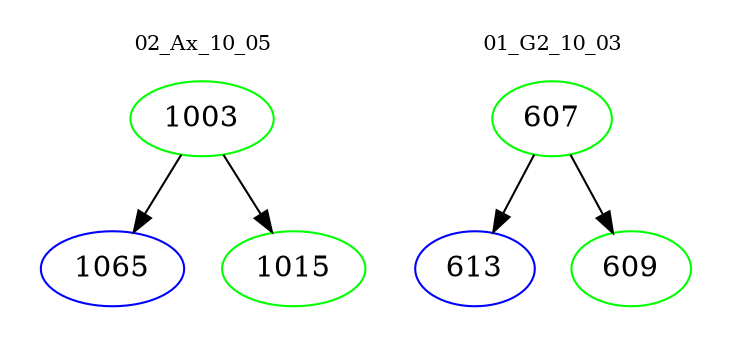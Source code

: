 digraph{
subgraph cluster_0 {
color = white
label = "02_Ax_10_05";
fontsize=10;
T0_1003 [label="1003", color="green"]
T0_1003 -> T0_1065 [color="black"]
T0_1065 [label="1065", color="blue"]
T0_1003 -> T0_1015 [color="black"]
T0_1015 [label="1015", color="green"]
}
subgraph cluster_1 {
color = white
label = "01_G2_10_03";
fontsize=10;
T1_607 [label="607", color="green"]
T1_607 -> T1_613 [color="black"]
T1_613 [label="613", color="blue"]
T1_607 -> T1_609 [color="black"]
T1_609 [label="609", color="green"]
}
}
